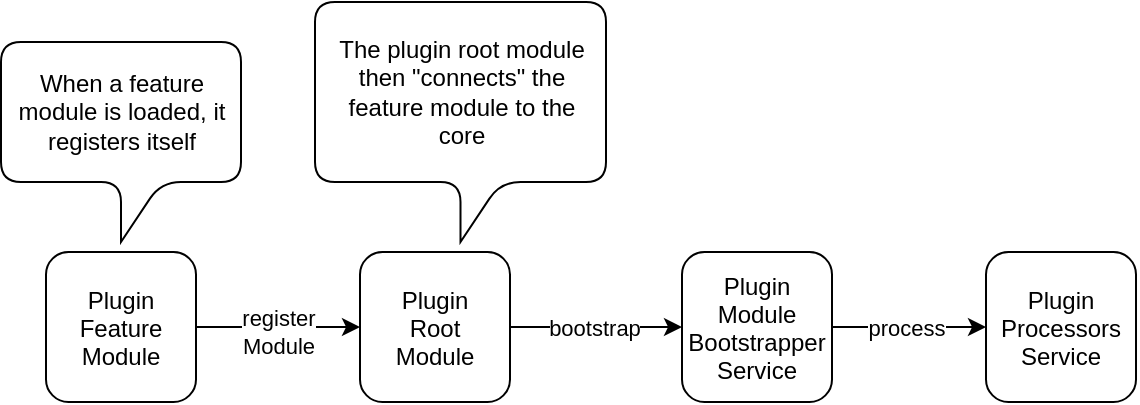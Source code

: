 <mxfile version="14.4.3" type="device"><diagram id="C5RBs43oDa-KdzZeNtuy" name="Page-1"><mxGraphModel dx="946" dy="614" grid="1" gridSize="10" guides="1" tooltips="1" connect="1" arrows="1" fold="1" page="1" pageScale="1" pageWidth="827" pageHeight="1169" math="0" shadow="0"><root><mxCell id="WIyWlLk6GJQsqaUBKTNV-0"/><mxCell id="WIyWlLk6GJQsqaUBKTNV-1" parent="WIyWlLk6GJQsqaUBKTNV-0"/><mxCell id="FuYxiQ6Ltu9aSbR80bbW-0" value="Plugin&#10;Feature&#10;Module" style="rounded=1;" vertex="1" parent="WIyWlLk6GJQsqaUBKTNV-1"><mxGeometry x="40" y="275" width="75" height="75" as="geometry"/></mxCell><mxCell id="FuYxiQ6Ltu9aSbR80bbW-1" value="Plugin&#10;Root&#10;Module" style="rounded=1;" vertex="1" parent="WIyWlLk6GJQsqaUBKTNV-1"><mxGeometry x="197" y="275" width="75" height="75" as="geometry"/></mxCell><mxCell id="FuYxiQ6Ltu9aSbR80bbW-2" value="" style="noEdgeStyle=1;orthogonal=1;exitX=1;exitY=0.5;exitDx=0;exitDy=0;rounded=1;" edge="1" source="FuYxiQ6Ltu9aSbR80bbW-0" target="FuYxiQ6Ltu9aSbR80bbW-1" parent="WIyWlLk6GJQsqaUBKTNV-1"><mxGeometry relative="1" as="geometry"/></mxCell><mxCell id="FuYxiQ6Ltu9aSbR80bbW-3" value="register&lt;br&gt;Module" style="edgeLabel;html=1;align=center;verticalAlign=middle;resizable=0;points=[];spacing=2;" vertex="1" connectable="0" parent="FuYxiQ6Ltu9aSbR80bbW-2"><mxGeometry x="-0.01" y="-2" relative="1" as="geometry"><mxPoint as="offset"/></mxGeometry></mxCell><mxCell id="FuYxiQ6Ltu9aSbR80bbW-14" style="edgeStyle=orthogonalEdgeStyle;rounded=0;orthogonalLoop=1;jettySize=auto;html=1;entryX=0;entryY=0.5;entryDx=0;entryDy=0;" edge="1" parent="WIyWlLk6GJQsqaUBKTNV-1" source="FuYxiQ6Ltu9aSbR80bbW-4" target="FuYxiQ6Ltu9aSbR80bbW-6"><mxGeometry relative="1" as="geometry"/></mxCell><mxCell id="FuYxiQ6Ltu9aSbR80bbW-18" value="process" style="edgeLabel;html=1;align=center;verticalAlign=middle;resizable=0;points=[];" vertex="1" connectable="0" parent="FuYxiQ6Ltu9aSbR80bbW-14"><mxGeometry x="-0.195" y="1" relative="1" as="geometry"><mxPoint x="6" y="1" as="offset"/></mxGeometry></mxCell><mxCell id="FuYxiQ6Ltu9aSbR80bbW-4" value="Plugin&#10;Module&#10;Bootstrapper&#10;Service" style="rounded=1;" vertex="1" parent="WIyWlLk6GJQsqaUBKTNV-1"><mxGeometry x="358" y="275" width="75" height="75" as="geometry"/></mxCell><mxCell id="FuYxiQ6Ltu9aSbR80bbW-5" value="" style="curved=1;noEdgeStyle=1;orthogonal=1;" edge="1" source="FuYxiQ6Ltu9aSbR80bbW-1" target="FuYxiQ6Ltu9aSbR80bbW-4" parent="WIyWlLk6GJQsqaUBKTNV-1"><mxGeometry relative="1" as="geometry"/></mxCell><mxCell id="FuYxiQ6Ltu9aSbR80bbW-15" value="bootstrap" style="edgeLabel;html=1;align=center;verticalAlign=middle;resizable=0;points=[];" vertex="1" connectable="0" parent="FuYxiQ6Ltu9aSbR80bbW-5"><mxGeometry x="-0.023" y="1" relative="1" as="geometry"><mxPoint y="1" as="offset"/></mxGeometry></mxCell><mxCell id="FuYxiQ6Ltu9aSbR80bbW-6" value="Plugin&#10;Processors&#10;Service" style="rounded=1;" vertex="1" parent="WIyWlLk6GJQsqaUBKTNV-1"><mxGeometry x="510.005" y="275" width="75" height="75" as="geometry"/></mxCell><mxCell id="FuYxiQ6Ltu9aSbR80bbW-19" value="When a feature module is loaded, it registers itself" style="shape=callout;whiteSpace=wrap;html=1;perimeter=calloutPerimeter;rounded=1;align=center;" vertex="1" parent="WIyWlLk6GJQsqaUBKTNV-1"><mxGeometry x="17.5" y="170" width="120" height="100" as="geometry"/></mxCell><mxCell id="FuYxiQ6Ltu9aSbR80bbW-20" value="The plugin root module then &quot;connects&quot; the feature module to the core" style="shape=callout;whiteSpace=wrap;html=1;perimeter=calloutPerimeter;rounded=1;align=center;spacingLeft=0;spacingRight=0;spacing=8;" vertex="1" parent="WIyWlLk6GJQsqaUBKTNV-1"><mxGeometry x="174.5" y="150" width="145.5" height="120" as="geometry"/></mxCell></root></mxGraphModel></diagram></mxfile>